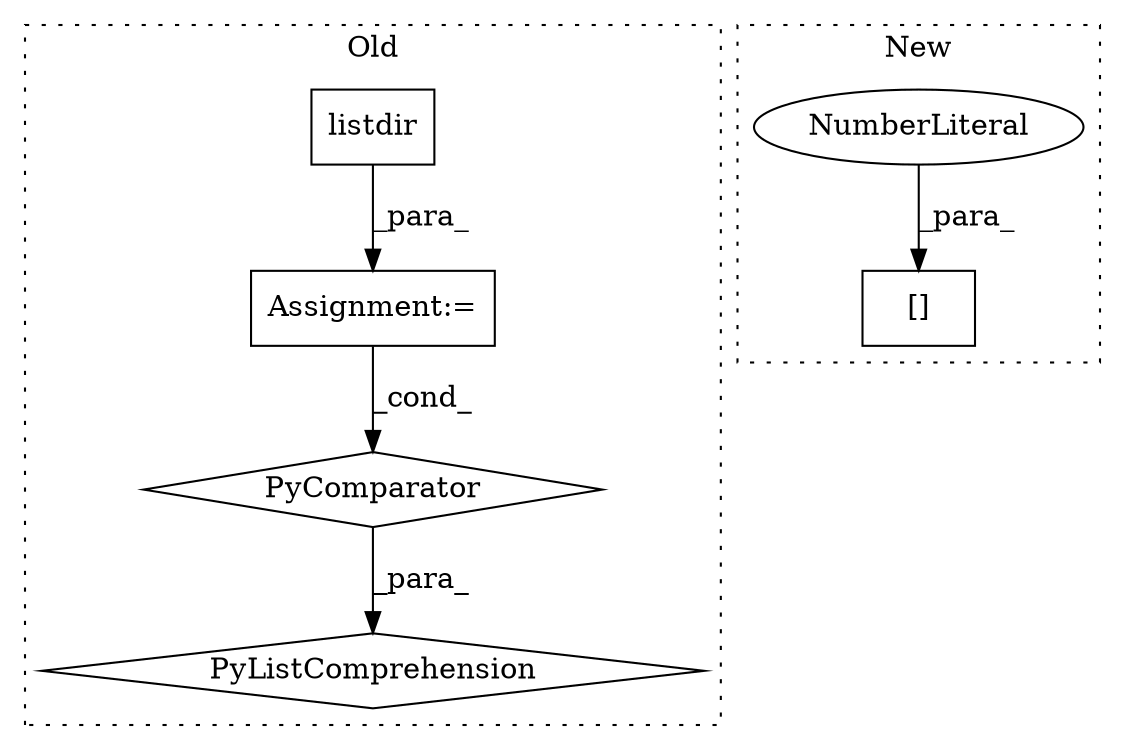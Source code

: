 digraph G {
subgraph cluster0 {
1 [label="listdir" a="32" s="2049,2070" l="8,1" shape="box"];
3 [label="Assignment:=" a="7" s="2189" l="25" shape="box"];
4 [label="PyComparator" a="113" s="2189" l="25" shape="diamond"];
5 [label="PyListComprehension" a="109" s="2098" l="124" shape="diamond"];
label = "Old";
style="dotted";
}
subgraph cluster1 {
2 [label="[]" a="2" s="2631,2692" l="60,1" shape="box"];
6 [label="NumberLiteral" a="34" s="2691" l="1" shape="ellipse"];
label = "New";
style="dotted";
}
1 -> 3 [label="_para_"];
3 -> 4 [label="_cond_"];
4 -> 5 [label="_para_"];
6 -> 2 [label="_para_"];
}